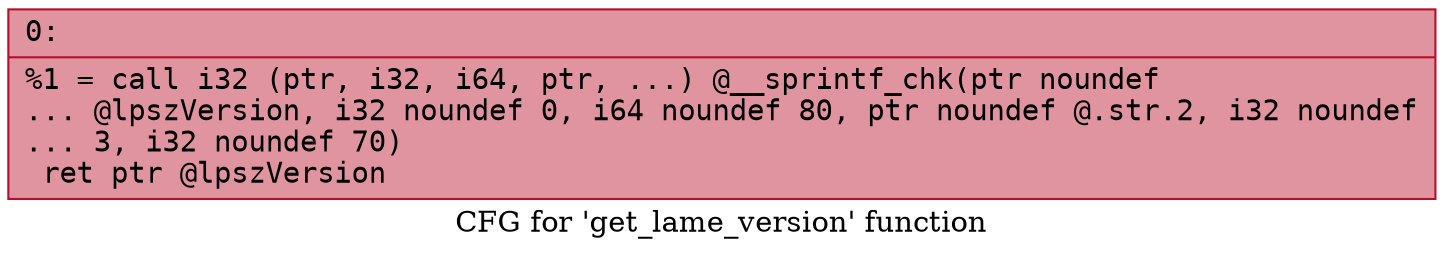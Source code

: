 digraph "CFG for 'get_lame_version' function" {
	label="CFG for 'get_lame_version' function";

	Node0x600002829f90 [shape=record,color="#b70d28ff", style=filled, fillcolor="#b70d2870" fontname="Courier",label="{0:\l|  %1 = call i32 (ptr, i32, i64, ptr, ...) @__sprintf_chk(ptr noundef\l... @lpszVersion, i32 noundef 0, i64 noundef 80, ptr noundef @.str.2, i32 noundef\l... 3, i32 noundef 70)\l  ret ptr @lpszVersion\l}"];
}

